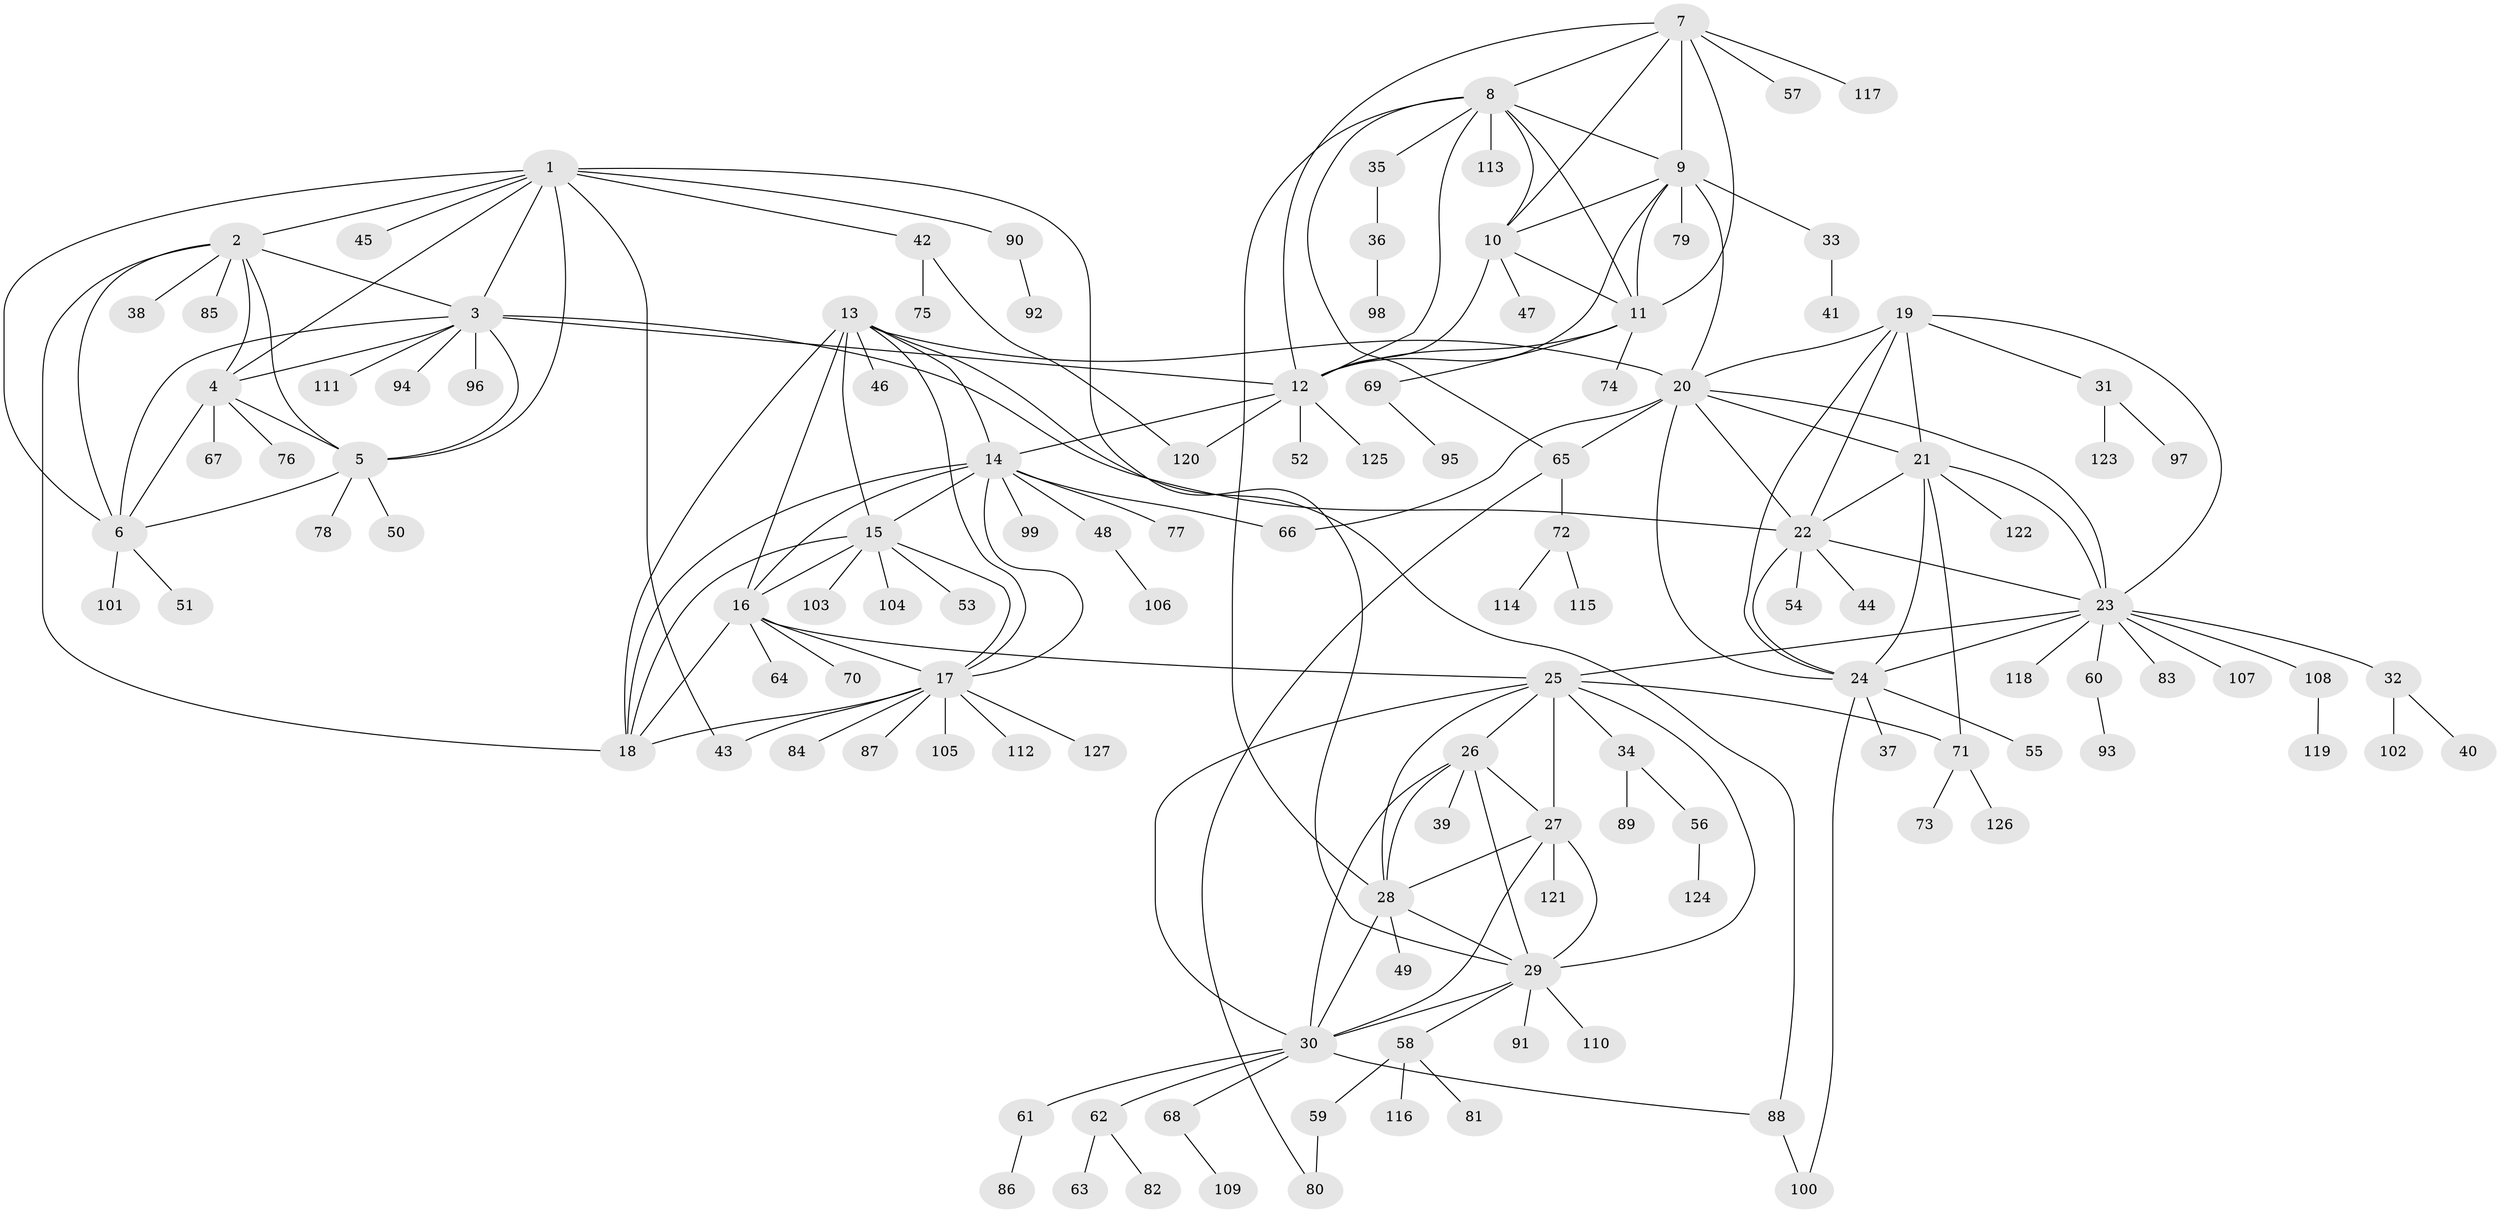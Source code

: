 // Generated by graph-tools (version 1.1) at 2025/02/03/09/25 03:02:48]
// undirected, 127 vertices, 190 edges
graph export_dot {
graph [start="1"]
  node [color=gray90,style=filled];
  1;
  2;
  3;
  4;
  5;
  6;
  7;
  8;
  9;
  10;
  11;
  12;
  13;
  14;
  15;
  16;
  17;
  18;
  19;
  20;
  21;
  22;
  23;
  24;
  25;
  26;
  27;
  28;
  29;
  30;
  31;
  32;
  33;
  34;
  35;
  36;
  37;
  38;
  39;
  40;
  41;
  42;
  43;
  44;
  45;
  46;
  47;
  48;
  49;
  50;
  51;
  52;
  53;
  54;
  55;
  56;
  57;
  58;
  59;
  60;
  61;
  62;
  63;
  64;
  65;
  66;
  67;
  68;
  69;
  70;
  71;
  72;
  73;
  74;
  75;
  76;
  77;
  78;
  79;
  80;
  81;
  82;
  83;
  84;
  85;
  86;
  87;
  88;
  89;
  90;
  91;
  92;
  93;
  94;
  95;
  96;
  97;
  98;
  99;
  100;
  101;
  102;
  103;
  104;
  105;
  106;
  107;
  108;
  109;
  110;
  111;
  112;
  113;
  114;
  115;
  116;
  117;
  118;
  119;
  120;
  121;
  122;
  123;
  124;
  125;
  126;
  127;
  1 -- 2;
  1 -- 3;
  1 -- 4;
  1 -- 5;
  1 -- 6;
  1 -- 29;
  1 -- 42;
  1 -- 43;
  1 -- 45;
  1 -- 90;
  2 -- 3;
  2 -- 4;
  2 -- 5;
  2 -- 6;
  2 -- 18;
  2 -- 38;
  2 -- 85;
  3 -- 4;
  3 -- 5;
  3 -- 6;
  3 -- 12;
  3 -- 22;
  3 -- 94;
  3 -- 96;
  3 -- 111;
  4 -- 5;
  4 -- 6;
  4 -- 67;
  4 -- 76;
  5 -- 6;
  5 -- 50;
  5 -- 78;
  6 -- 51;
  6 -- 101;
  7 -- 8;
  7 -- 9;
  7 -- 10;
  7 -- 11;
  7 -- 12;
  7 -- 57;
  7 -- 117;
  8 -- 9;
  8 -- 10;
  8 -- 11;
  8 -- 12;
  8 -- 28;
  8 -- 35;
  8 -- 65;
  8 -- 113;
  9 -- 10;
  9 -- 11;
  9 -- 12;
  9 -- 20;
  9 -- 33;
  9 -- 79;
  10 -- 11;
  10 -- 12;
  10 -- 47;
  11 -- 12;
  11 -- 69;
  11 -- 74;
  12 -- 14;
  12 -- 52;
  12 -- 120;
  12 -- 125;
  13 -- 14;
  13 -- 15;
  13 -- 16;
  13 -- 17;
  13 -- 18;
  13 -- 20;
  13 -- 46;
  13 -- 88;
  14 -- 15;
  14 -- 16;
  14 -- 17;
  14 -- 18;
  14 -- 48;
  14 -- 66;
  14 -- 77;
  14 -- 99;
  15 -- 16;
  15 -- 17;
  15 -- 18;
  15 -- 53;
  15 -- 103;
  15 -- 104;
  16 -- 17;
  16 -- 18;
  16 -- 25;
  16 -- 64;
  16 -- 70;
  17 -- 18;
  17 -- 43;
  17 -- 84;
  17 -- 87;
  17 -- 105;
  17 -- 112;
  17 -- 127;
  19 -- 20;
  19 -- 21;
  19 -- 22;
  19 -- 23;
  19 -- 24;
  19 -- 31;
  20 -- 21;
  20 -- 22;
  20 -- 23;
  20 -- 24;
  20 -- 65;
  20 -- 66;
  21 -- 22;
  21 -- 23;
  21 -- 24;
  21 -- 71;
  21 -- 122;
  22 -- 23;
  22 -- 24;
  22 -- 44;
  22 -- 54;
  23 -- 24;
  23 -- 25;
  23 -- 32;
  23 -- 60;
  23 -- 83;
  23 -- 107;
  23 -- 108;
  23 -- 118;
  24 -- 37;
  24 -- 55;
  24 -- 100;
  25 -- 26;
  25 -- 27;
  25 -- 28;
  25 -- 29;
  25 -- 30;
  25 -- 34;
  25 -- 71;
  26 -- 27;
  26 -- 28;
  26 -- 29;
  26 -- 30;
  26 -- 39;
  27 -- 28;
  27 -- 29;
  27 -- 30;
  27 -- 121;
  28 -- 29;
  28 -- 30;
  28 -- 49;
  29 -- 30;
  29 -- 58;
  29 -- 91;
  29 -- 110;
  30 -- 61;
  30 -- 62;
  30 -- 68;
  30 -- 88;
  31 -- 97;
  31 -- 123;
  32 -- 40;
  32 -- 102;
  33 -- 41;
  34 -- 56;
  34 -- 89;
  35 -- 36;
  36 -- 98;
  42 -- 75;
  42 -- 120;
  48 -- 106;
  56 -- 124;
  58 -- 59;
  58 -- 81;
  58 -- 116;
  59 -- 80;
  60 -- 93;
  61 -- 86;
  62 -- 63;
  62 -- 82;
  65 -- 72;
  65 -- 80;
  68 -- 109;
  69 -- 95;
  71 -- 73;
  71 -- 126;
  72 -- 114;
  72 -- 115;
  88 -- 100;
  90 -- 92;
  108 -- 119;
}
